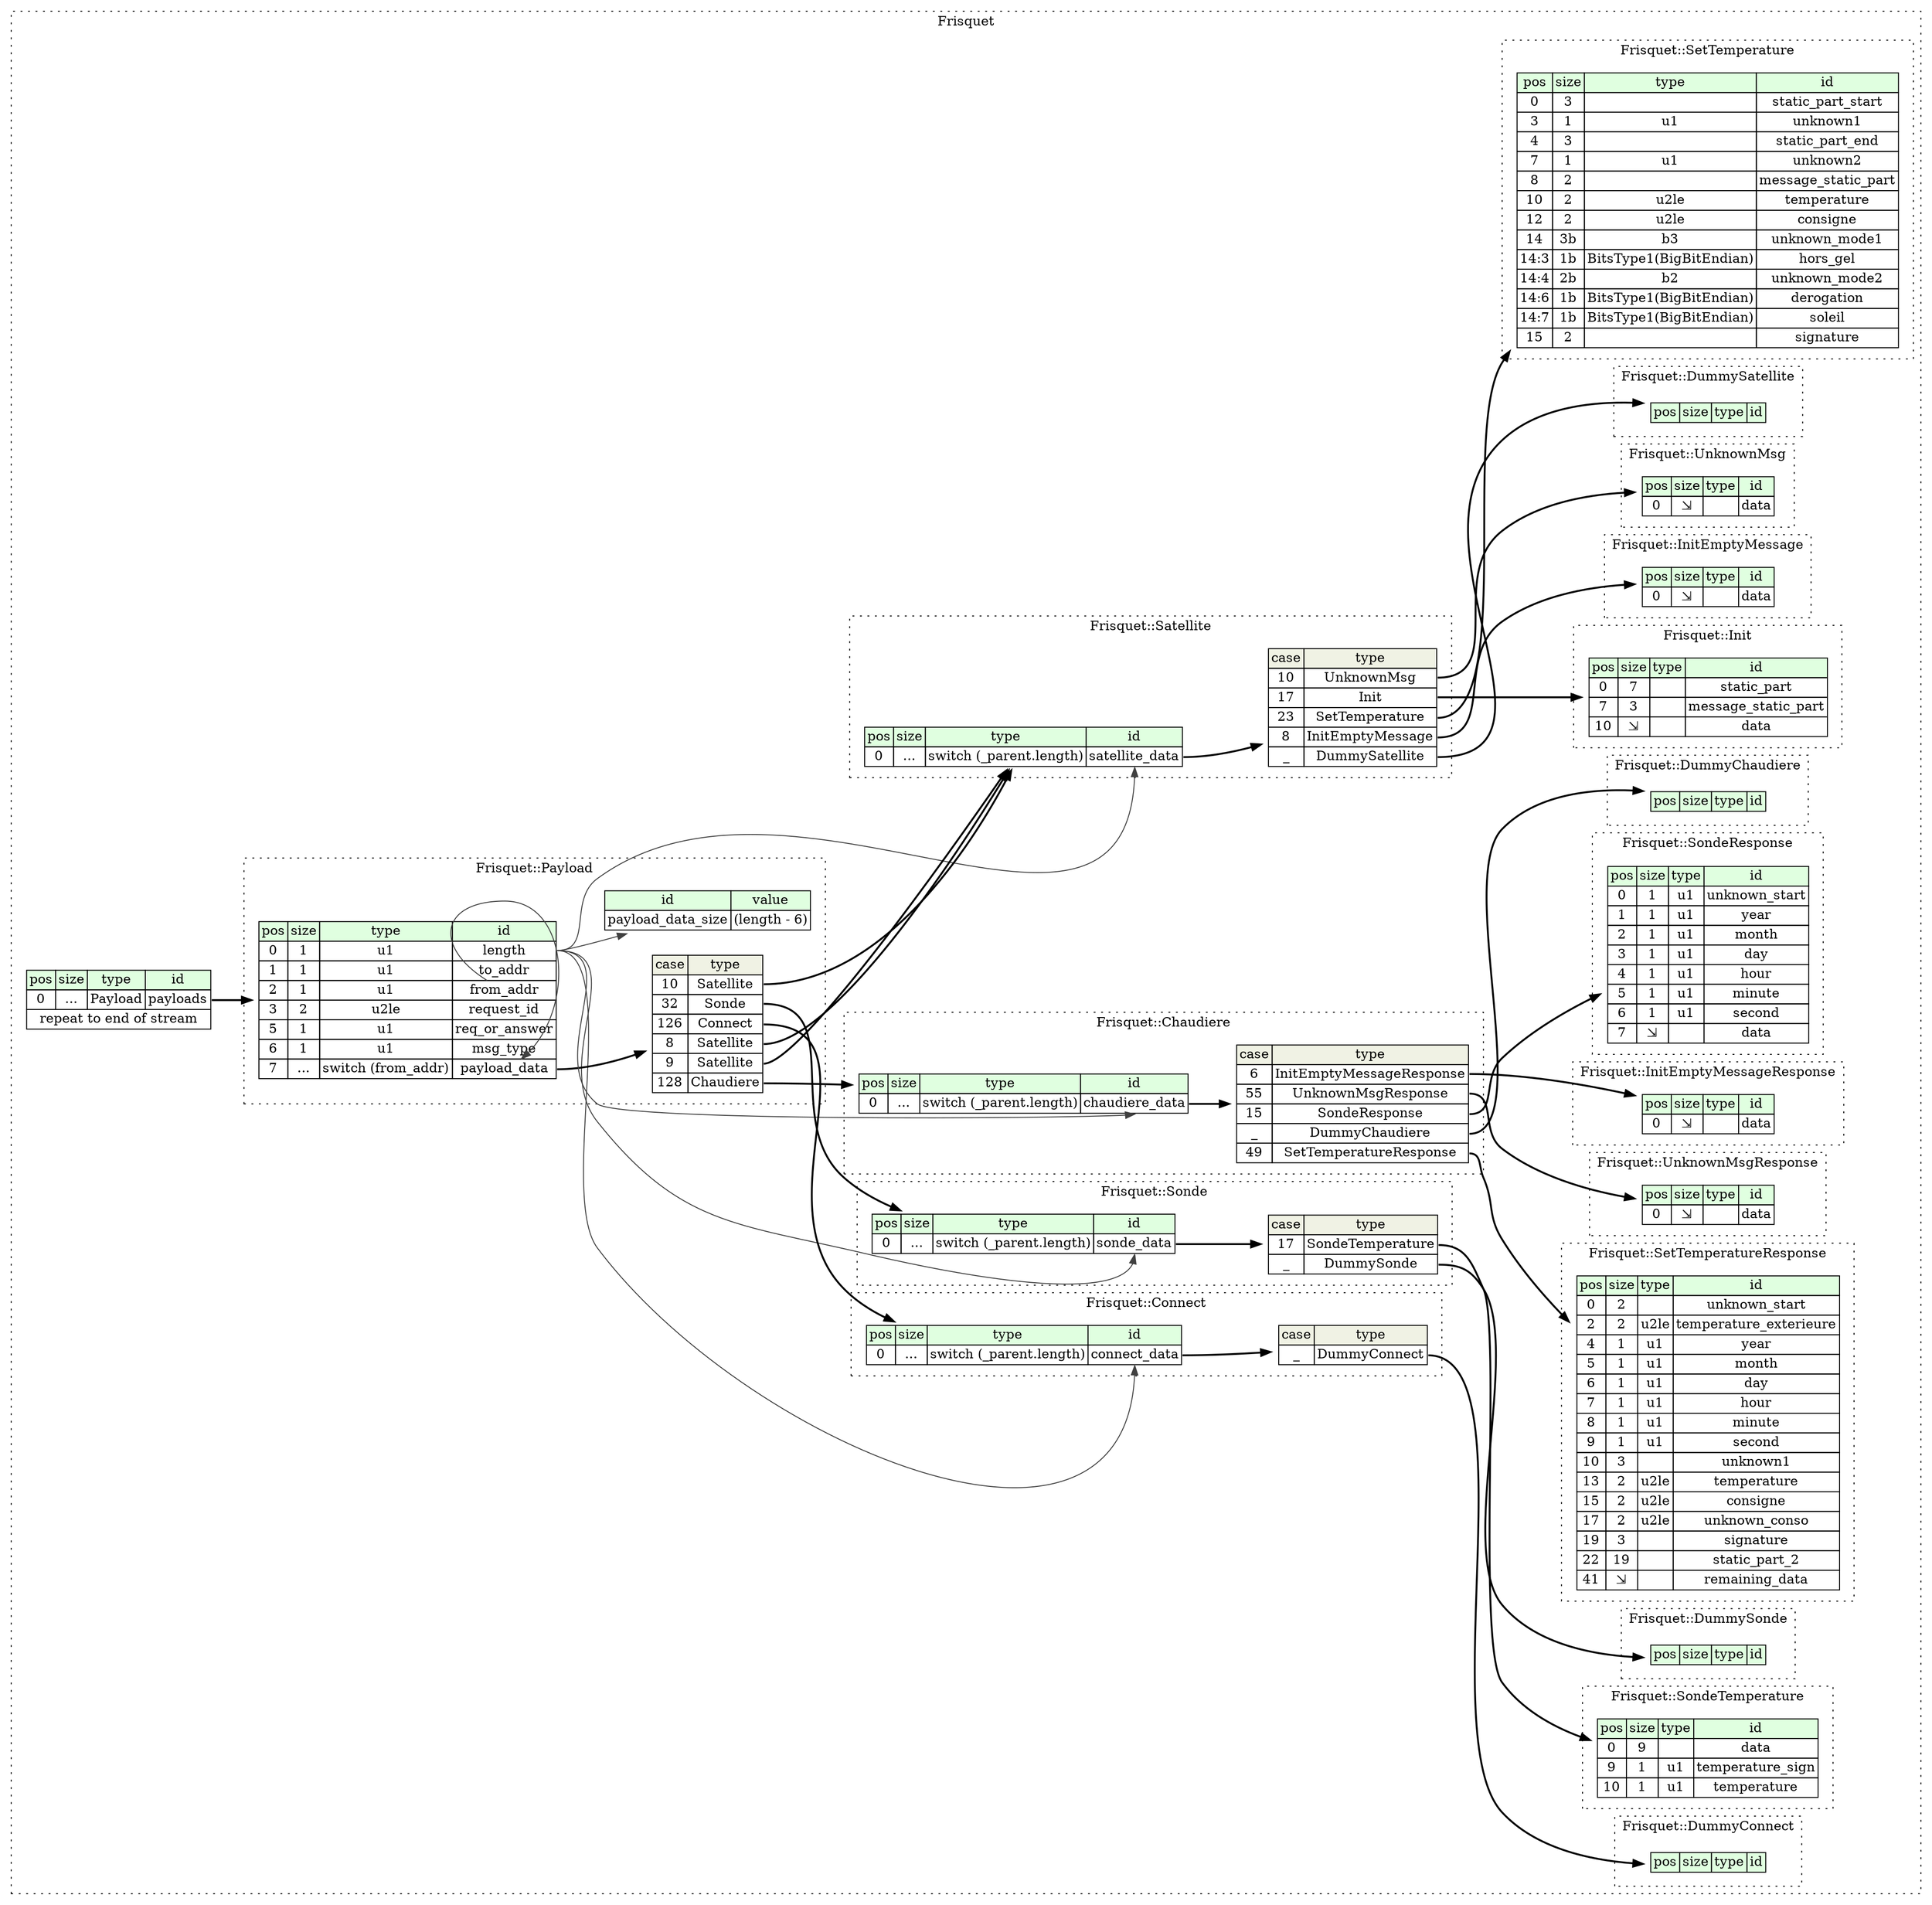 digraph {
	rankdir=LR;
	node [shape=plaintext];
	subgraph cluster__frisquet {
		label="Frisquet";
		graph[style=dotted];

		frisquet__seq [label=<<TABLE BORDER="0" CELLBORDER="1" CELLSPACING="0">
			<TR><TD BGCOLOR="#E0FFE0">pos</TD><TD BGCOLOR="#E0FFE0">size</TD><TD BGCOLOR="#E0FFE0">type</TD><TD BGCOLOR="#E0FFE0">id</TD></TR>
			<TR><TD PORT="payloads_pos">0</TD><TD PORT="payloads_size">...</TD><TD>Payload</TD><TD PORT="payloads_type">payloads</TD></TR>
			<TR><TD COLSPAN="4" PORT="payloads__repeat">repeat to end of stream</TD></TR>
		</TABLE>>];
		subgraph cluster__unknown_msg_response {
			label="Frisquet::UnknownMsgResponse";
			graph[style=dotted];

			unknown_msg_response__seq [label=<<TABLE BORDER="0" CELLBORDER="1" CELLSPACING="0">
				<TR><TD BGCOLOR="#E0FFE0">pos</TD><TD BGCOLOR="#E0FFE0">size</TD><TD BGCOLOR="#E0FFE0">type</TD><TD BGCOLOR="#E0FFE0">id</TD></TR>
				<TR><TD PORT="data_pos">0</TD><TD PORT="data_size">⇲</TD><TD></TD><TD PORT="data_type">data</TD></TR>
			</TABLE>>];
		}
		subgraph cluster__init_empty_message {
			label="Frisquet::InitEmptyMessage";
			graph[style=dotted];

			init_empty_message__seq [label=<<TABLE BORDER="0" CELLBORDER="1" CELLSPACING="0">
				<TR><TD BGCOLOR="#E0FFE0">pos</TD><TD BGCOLOR="#E0FFE0">size</TD><TD BGCOLOR="#E0FFE0">type</TD><TD BGCOLOR="#E0FFE0">id</TD></TR>
				<TR><TD PORT="data_pos">0</TD><TD PORT="data_size">⇲</TD><TD></TD><TD PORT="data_type">data</TD></TR>
			</TABLE>>];
		}
		subgraph cluster__unknown_msg {
			label="Frisquet::UnknownMsg";
			graph[style=dotted];

			unknown_msg__seq [label=<<TABLE BORDER="0" CELLBORDER="1" CELLSPACING="0">
				<TR><TD BGCOLOR="#E0FFE0">pos</TD><TD BGCOLOR="#E0FFE0">size</TD><TD BGCOLOR="#E0FFE0">type</TD><TD BGCOLOR="#E0FFE0">id</TD></TR>
				<TR><TD PORT="data_pos">0</TD><TD PORT="data_size">⇲</TD><TD></TD><TD PORT="data_type">data</TD></TR>
			</TABLE>>];
		}
		subgraph cluster__connect {
			label="Frisquet::Connect";
			graph[style=dotted];

			connect__seq [label=<<TABLE BORDER="0" CELLBORDER="1" CELLSPACING="0">
				<TR><TD BGCOLOR="#E0FFE0">pos</TD><TD BGCOLOR="#E0FFE0">size</TD><TD BGCOLOR="#E0FFE0">type</TD><TD BGCOLOR="#E0FFE0">id</TD></TR>
				<TR><TD PORT="connect_data_pos">0</TD><TD PORT="connect_data_size">...</TD><TD>switch (_parent.length)</TD><TD PORT="connect_data_type">connect_data</TD></TR>
			</TABLE>>];
connect__seq_connect_data_switch [label=<<TABLE BORDER="0" CELLBORDER="1" CELLSPACING="0">
	<TR><TD BGCOLOR="#F0F2E4">case</TD><TD BGCOLOR="#F0F2E4">type</TD></TR>
	<TR><TD>_</TD><TD PORT="case0">DummyConnect</TD></TR>
</TABLE>>];
		}
		subgraph cluster__sonde {
			label="Frisquet::Sonde";
			graph[style=dotted];

			sonde__seq [label=<<TABLE BORDER="0" CELLBORDER="1" CELLSPACING="0">
				<TR><TD BGCOLOR="#E0FFE0">pos</TD><TD BGCOLOR="#E0FFE0">size</TD><TD BGCOLOR="#E0FFE0">type</TD><TD BGCOLOR="#E0FFE0">id</TD></TR>
				<TR><TD PORT="sonde_data_pos">0</TD><TD PORT="sonde_data_size">...</TD><TD>switch (_parent.length)</TD><TD PORT="sonde_data_type">sonde_data</TD></TR>
			</TABLE>>];
sonde__seq_sonde_data_switch [label=<<TABLE BORDER="0" CELLBORDER="1" CELLSPACING="0">
	<TR><TD BGCOLOR="#F0F2E4">case</TD><TD BGCOLOR="#F0F2E4">type</TD></TR>
	<TR><TD>17</TD><TD PORT="case0">SondeTemperature</TD></TR>
	<TR><TD>_</TD><TD PORT="case1">DummySonde</TD></TR>
</TABLE>>];
		}
		subgraph cluster__payload {
			label="Frisquet::Payload";
			graph[style=dotted];

			payload__seq [label=<<TABLE BORDER="0" CELLBORDER="1" CELLSPACING="0">
				<TR><TD BGCOLOR="#E0FFE0">pos</TD><TD BGCOLOR="#E0FFE0">size</TD><TD BGCOLOR="#E0FFE0">type</TD><TD BGCOLOR="#E0FFE0">id</TD></TR>
				<TR><TD PORT="length_pos">0</TD><TD PORT="length_size">1</TD><TD>u1</TD><TD PORT="length_type">length</TD></TR>
				<TR><TD PORT="to_addr_pos">1</TD><TD PORT="to_addr_size">1</TD><TD>u1</TD><TD PORT="to_addr_type">to_addr</TD></TR>
				<TR><TD PORT="from_addr_pos">2</TD><TD PORT="from_addr_size">1</TD><TD>u1</TD><TD PORT="from_addr_type">from_addr</TD></TR>
				<TR><TD PORT="request_id_pos">3</TD><TD PORT="request_id_size">2</TD><TD>u2le</TD><TD PORT="request_id_type">request_id</TD></TR>
				<TR><TD PORT="req_or_answer_pos">5</TD><TD PORT="req_or_answer_size">1</TD><TD>u1</TD><TD PORT="req_or_answer_type">req_or_answer</TD></TR>
				<TR><TD PORT="msg_type_pos">6</TD><TD PORT="msg_type_size">1</TD><TD>u1</TD><TD PORT="msg_type_type">msg_type</TD></TR>
				<TR><TD PORT="payload_data_pos">7</TD><TD PORT="payload_data_size">...</TD><TD>switch (from_addr)</TD><TD PORT="payload_data_type">payload_data</TD></TR>
			</TABLE>>];
			payload__inst__payload_data_size [label=<<TABLE BORDER="0" CELLBORDER="1" CELLSPACING="0">
				<TR><TD BGCOLOR="#E0FFE0">id</TD><TD BGCOLOR="#E0FFE0">value</TD></TR>
				<TR><TD>payload_data_size</TD><TD>(length - 6)</TD></TR>
			</TABLE>>];
payload__seq_payload_data_switch [label=<<TABLE BORDER="0" CELLBORDER="1" CELLSPACING="0">
	<TR><TD BGCOLOR="#F0F2E4">case</TD><TD BGCOLOR="#F0F2E4">type</TD></TR>
	<TR><TD>10</TD><TD PORT="case0">Satellite</TD></TR>
	<TR><TD>32</TD><TD PORT="case1">Sonde</TD></TR>
	<TR><TD>126</TD><TD PORT="case2">Connect</TD></TR>
	<TR><TD>8</TD><TD PORT="case3">Satellite</TD></TR>
	<TR><TD>9</TD><TD PORT="case4">Satellite</TD></TR>
	<TR><TD>128</TD><TD PORT="case5">Chaudiere</TD></TR>
</TABLE>>];
		}
		subgraph cluster__init_empty_message_response {
			label="Frisquet::InitEmptyMessageResponse";
			graph[style=dotted];

			init_empty_message_response__seq [label=<<TABLE BORDER="0" CELLBORDER="1" CELLSPACING="0">
				<TR><TD BGCOLOR="#E0FFE0">pos</TD><TD BGCOLOR="#E0FFE0">size</TD><TD BGCOLOR="#E0FFE0">type</TD><TD BGCOLOR="#E0FFE0">id</TD></TR>
				<TR><TD PORT="data_pos">0</TD><TD PORT="data_size">⇲</TD><TD></TD><TD PORT="data_type">data</TD></TR>
			</TABLE>>];
		}
		subgraph cluster__chaudiere {
			label="Frisquet::Chaudiere";
			graph[style=dotted];

			chaudiere__seq [label=<<TABLE BORDER="0" CELLBORDER="1" CELLSPACING="0">
				<TR><TD BGCOLOR="#E0FFE0">pos</TD><TD BGCOLOR="#E0FFE0">size</TD><TD BGCOLOR="#E0FFE0">type</TD><TD BGCOLOR="#E0FFE0">id</TD></TR>
				<TR><TD PORT="chaudiere_data_pos">0</TD><TD PORT="chaudiere_data_size">...</TD><TD>switch (_parent.length)</TD><TD PORT="chaudiere_data_type">chaudiere_data</TD></TR>
			</TABLE>>];
chaudiere__seq_chaudiere_data_switch [label=<<TABLE BORDER="0" CELLBORDER="1" CELLSPACING="0">
	<TR><TD BGCOLOR="#F0F2E4">case</TD><TD BGCOLOR="#F0F2E4">type</TD></TR>
	<TR><TD>6</TD><TD PORT="case0">InitEmptyMessageResponse</TD></TR>
	<TR><TD>55</TD><TD PORT="case1">UnknownMsgResponse</TD></TR>
	<TR><TD>15</TD><TD PORT="case2">SondeResponse</TD></TR>
	<TR><TD>_</TD><TD PORT="case3">DummyChaudiere</TD></TR>
	<TR><TD>49</TD><TD PORT="case4">SetTemperatureResponse</TD></TR>
</TABLE>>];
		}
		subgraph cluster__satellite {
			label="Frisquet::Satellite";
			graph[style=dotted];

			satellite__seq [label=<<TABLE BORDER="0" CELLBORDER="1" CELLSPACING="0">
				<TR><TD BGCOLOR="#E0FFE0">pos</TD><TD BGCOLOR="#E0FFE0">size</TD><TD BGCOLOR="#E0FFE0">type</TD><TD BGCOLOR="#E0FFE0">id</TD></TR>
				<TR><TD PORT="satellite_data_pos">0</TD><TD PORT="satellite_data_size">...</TD><TD>switch (_parent.length)</TD><TD PORT="satellite_data_type">satellite_data</TD></TR>
			</TABLE>>];
satellite__seq_satellite_data_switch [label=<<TABLE BORDER="0" CELLBORDER="1" CELLSPACING="0">
	<TR><TD BGCOLOR="#F0F2E4">case</TD><TD BGCOLOR="#F0F2E4">type</TD></TR>
	<TR><TD>10</TD><TD PORT="case0">UnknownMsg</TD></TR>
	<TR><TD>17</TD><TD PORT="case1">Init</TD></TR>
	<TR><TD>23</TD><TD PORT="case2">SetTemperature</TD></TR>
	<TR><TD>8</TD><TD PORT="case3">InitEmptyMessage</TD></TR>
	<TR><TD>_</TD><TD PORT="case4">DummySatellite</TD></TR>
</TABLE>>];
		}
		subgraph cluster__sonde_response {
			label="Frisquet::SondeResponse";
			graph[style=dotted];

			sonde_response__seq [label=<<TABLE BORDER="0" CELLBORDER="1" CELLSPACING="0">
				<TR><TD BGCOLOR="#E0FFE0">pos</TD><TD BGCOLOR="#E0FFE0">size</TD><TD BGCOLOR="#E0FFE0">type</TD><TD BGCOLOR="#E0FFE0">id</TD></TR>
				<TR><TD PORT="unknown_start_pos">0</TD><TD PORT="unknown_start_size">1</TD><TD>u1</TD><TD PORT="unknown_start_type">unknown_start</TD></TR>
				<TR><TD PORT="year_pos">1</TD><TD PORT="year_size">1</TD><TD>u1</TD><TD PORT="year_type">year</TD></TR>
				<TR><TD PORT="month_pos">2</TD><TD PORT="month_size">1</TD><TD>u1</TD><TD PORT="month_type">month</TD></TR>
				<TR><TD PORT="day_pos">3</TD><TD PORT="day_size">1</TD><TD>u1</TD><TD PORT="day_type">day</TD></TR>
				<TR><TD PORT="hour_pos">4</TD><TD PORT="hour_size">1</TD><TD>u1</TD><TD PORT="hour_type">hour</TD></TR>
				<TR><TD PORT="minute_pos">5</TD><TD PORT="minute_size">1</TD><TD>u1</TD><TD PORT="minute_type">minute</TD></TR>
				<TR><TD PORT="second_pos">6</TD><TD PORT="second_size">1</TD><TD>u1</TD><TD PORT="second_type">second</TD></TR>
				<TR><TD PORT="data_pos">7</TD><TD PORT="data_size">⇲</TD><TD></TD><TD PORT="data_type">data</TD></TR>
			</TABLE>>];
		}
		subgraph cluster__dummy_chaudiere {
			label="Frisquet::DummyChaudiere";
			graph[style=dotted];

			dummy_chaudiere__seq [label=<<TABLE BORDER="0" CELLBORDER="1" CELLSPACING="0">
				<TR><TD BGCOLOR="#E0FFE0">pos</TD><TD BGCOLOR="#E0FFE0">size</TD><TD BGCOLOR="#E0FFE0">type</TD><TD BGCOLOR="#E0FFE0">id</TD></TR>
			</TABLE>>];
		}
		subgraph cluster__dummy_satellite {
			label="Frisquet::DummySatellite";
			graph[style=dotted];

			dummy_satellite__seq [label=<<TABLE BORDER="0" CELLBORDER="1" CELLSPACING="0">
				<TR><TD BGCOLOR="#E0FFE0">pos</TD><TD BGCOLOR="#E0FFE0">size</TD><TD BGCOLOR="#E0FFE0">type</TD><TD BGCOLOR="#E0FFE0">id</TD></TR>
			</TABLE>>];
		}
		subgraph cluster__set_temperature {
			label="Frisquet::SetTemperature";
			graph[style=dotted];

			set_temperature__seq [label=<<TABLE BORDER="0" CELLBORDER="1" CELLSPACING="0">
				<TR><TD BGCOLOR="#E0FFE0">pos</TD><TD BGCOLOR="#E0FFE0">size</TD><TD BGCOLOR="#E0FFE0">type</TD><TD BGCOLOR="#E0FFE0">id</TD></TR>
				<TR><TD PORT="static_part_start_pos">0</TD><TD PORT="static_part_start_size">3</TD><TD></TD><TD PORT="static_part_start_type">static_part_start</TD></TR>
				<TR><TD PORT="unknown1_pos">3</TD><TD PORT="unknown1_size">1</TD><TD>u1</TD><TD PORT="unknown1_type">unknown1</TD></TR>
				<TR><TD PORT="static_part_end_pos">4</TD><TD PORT="static_part_end_size">3</TD><TD></TD><TD PORT="static_part_end_type">static_part_end</TD></TR>
				<TR><TD PORT="unknown2_pos">7</TD><TD PORT="unknown2_size">1</TD><TD>u1</TD><TD PORT="unknown2_type">unknown2</TD></TR>
				<TR><TD PORT="message_static_part_pos">8</TD><TD PORT="message_static_part_size">2</TD><TD></TD><TD PORT="message_static_part_type">message_static_part</TD></TR>
				<TR><TD PORT="temperature_pos">10</TD><TD PORT="temperature_size">2</TD><TD>u2le</TD><TD PORT="temperature_type">temperature</TD></TR>
				<TR><TD PORT="consigne_pos">12</TD><TD PORT="consigne_size">2</TD><TD>u2le</TD><TD PORT="consigne_type">consigne</TD></TR>
				<TR><TD PORT="unknown_mode1_pos">14</TD><TD PORT="unknown_mode1_size">3b</TD><TD>b3</TD><TD PORT="unknown_mode1_type">unknown_mode1</TD></TR>
				<TR><TD PORT="hors_gel_pos">14:3</TD><TD PORT="hors_gel_size">1b</TD><TD>BitsType1(BigBitEndian)</TD><TD PORT="hors_gel_type">hors_gel</TD></TR>
				<TR><TD PORT="unknown_mode2_pos">14:4</TD><TD PORT="unknown_mode2_size">2b</TD><TD>b2</TD><TD PORT="unknown_mode2_type">unknown_mode2</TD></TR>
				<TR><TD PORT="derogation_pos">14:6</TD><TD PORT="derogation_size">1b</TD><TD>BitsType1(BigBitEndian)</TD><TD PORT="derogation_type">derogation</TD></TR>
				<TR><TD PORT="soleil_pos">14:7</TD><TD PORT="soleil_size">1b</TD><TD>BitsType1(BigBitEndian)</TD><TD PORT="soleil_type">soleil</TD></TR>
				<TR><TD PORT="signature_pos">15</TD><TD PORT="signature_size">2</TD><TD></TD><TD PORT="signature_type">signature</TD></TR>
			</TABLE>>];
		}
		subgraph cluster__set_temperature_response {
			label="Frisquet::SetTemperatureResponse";
			graph[style=dotted];

			set_temperature_response__seq [label=<<TABLE BORDER="0" CELLBORDER="1" CELLSPACING="0">
				<TR><TD BGCOLOR="#E0FFE0">pos</TD><TD BGCOLOR="#E0FFE0">size</TD><TD BGCOLOR="#E0FFE0">type</TD><TD BGCOLOR="#E0FFE0">id</TD></TR>
				<TR><TD PORT="unknown_start_pos">0</TD><TD PORT="unknown_start_size">2</TD><TD></TD><TD PORT="unknown_start_type">unknown_start</TD></TR>
				<TR><TD PORT="temperature_exterieure_pos">2</TD><TD PORT="temperature_exterieure_size">2</TD><TD>u2le</TD><TD PORT="temperature_exterieure_type">temperature_exterieure</TD></TR>
				<TR><TD PORT="year_pos">4</TD><TD PORT="year_size">1</TD><TD>u1</TD><TD PORT="year_type">year</TD></TR>
				<TR><TD PORT="month_pos">5</TD><TD PORT="month_size">1</TD><TD>u1</TD><TD PORT="month_type">month</TD></TR>
				<TR><TD PORT="day_pos">6</TD><TD PORT="day_size">1</TD><TD>u1</TD><TD PORT="day_type">day</TD></TR>
				<TR><TD PORT="hour_pos">7</TD><TD PORT="hour_size">1</TD><TD>u1</TD><TD PORT="hour_type">hour</TD></TR>
				<TR><TD PORT="minute_pos">8</TD><TD PORT="minute_size">1</TD><TD>u1</TD><TD PORT="minute_type">minute</TD></TR>
				<TR><TD PORT="second_pos">9</TD><TD PORT="second_size">1</TD><TD>u1</TD><TD PORT="second_type">second</TD></TR>
				<TR><TD PORT="unknown1_pos">10</TD><TD PORT="unknown1_size">3</TD><TD></TD><TD PORT="unknown1_type">unknown1</TD></TR>
				<TR><TD PORT="temperature_pos">13</TD><TD PORT="temperature_size">2</TD><TD>u2le</TD><TD PORT="temperature_type">temperature</TD></TR>
				<TR><TD PORT="consigne_pos">15</TD><TD PORT="consigne_size">2</TD><TD>u2le</TD><TD PORT="consigne_type">consigne</TD></TR>
				<TR><TD PORT="unknown_conso_pos">17</TD><TD PORT="unknown_conso_size">2</TD><TD>u2le</TD><TD PORT="unknown_conso_type">unknown_conso</TD></TR>
				<TR><TD PORT="signature_pos">19</TD><TD PORT="signature_size">3</TD><TD></TD><TD PORT="signature_type">signature</TD></TR>
				<TR><TD PORT="static_part_2_pos">22</TD><TD PORT="static_part_2_size">19</TD><TD></TD><TD PORT="static_part_2_type">static_part_2</TD></TR>
				<TR><TD PORT="remaining_data_pos">41</TD><TD PORT="remaining_data_size">⇲</TD><TD></TD><TD PORT="remaining_data_type">remaining_data</TD></TR>
			</TABLE>>];
		}
		subgraph cluster__dummy_sonde {
			label="Frisquet::DummySonde";
			graph[style=dotted];

			dummy_sonde__seq [label=<<TABLE BORDER="0" CELLBORDER="1" CELLSPACING="0">
				<TR><TD BGCOLOR="#E0FFE0">pos</TD><TD BGCOLOR="#E0FFE0">size</TD><TD BGCOLOR="#E0FFE0">type</TD><TD BGCOLOR="#E0FFE0">id</TD></TR>
			</TABLE>>];
		}
		subgraph cluster__init {
			label="Frisquet::Init";
			graph[style=dotted];

			init__seq [label=<<TABLE BORDER="0" CELLBORDER="1" CELLSPACING="0">
				<TR><TD BGCOLOR="#E0FFE0">pos</TD><TD BGCOLOR="#E0FFE0">size</TD><TD BGCOLOR="#E0FFE0">type</TD><TD BGCOLOR="#E0FFE0">id</TD></TR>
				<TR><TD PORT="static_part_pos">0</TD><TD PORT="static_part_size">7</TD><TD></TD><TD PORT="static_part_type">static_part</TD></TR>
				<TR><TD PORT="message_static_part_pos">7</TD><TD PORT="message_static_part_size">3</TD><TD></TD><TD PORT="message_static_part_type">message_static_part</TD></TR>
				<TR><TD PORT="data_pos">10</TD><TD PORT="data_size">⇲</TD><TD></TD><TD PORT="data_type">data</TD></TR>
			</TABLE>>];
		}
		subgraph cluster__dummy_connect {
			label="Frisquet::DummyConnect";
			graph[style=dotted];

			dummy_connect__seq [label=<<TABLE BORDER="0" CELLBORDER="1" CELLSPACING="0">
				<TR><TD BGCOLOR="#E0FFE0">pos</TD><TD BGCOLOR="#E0FFE0">size</TD><TD BGCOLOR="#E0FFE0">type</TD><TD BGCOLOR="#E0FFE0">id</TD></TR>
			</TABLE>>];
		}
		subgraph cluster__sonde_temperature {
			label="Frisquet::SondeTemperature";
			graph[style=dotted];

			sonde_temperature__seq [label=<<TABLE BORDER="0" CELLBORDER="1" CELLSPACING="0">
				<TR><TD BGCOLOR="#E0FFE0">pos</TD><TD BGCOLOR="#E0FFE0">size</TD><TD BGCOLOR="#E0FFE0">type</TD><TD BGCOLOR="#E0FFE0">id</TD></TR>
				<TR><TD PORT="data_pos">0</TD><TD PORT="data_size">9</TD><TD></TD><TD PORT="data_type">data</TD></TR>
				<TR><TD PORT="temperature_sign_pos">9</TD><TD PORT="temperature_sign_size">1</TD><TD>u1</TD><TD PORT="temperature_sign_type">temperature_sign</TD></TR>
				<TR><TD PORT="temperature_pos">10</TD><TD PORT="temperature_size">1</TD><TD>u1</TD><TD PORT="temperature_type">temperature</TD></TR>
			</TABLE>>];
		}
	}
	frisquet__seq:payloads_type -> payload__seq [style=bold];
	connect__seq:connect_data_type -> connect__seq_connect_data_switch [style=bold];
	connect__seq_connect_data_switch:case0 -> dummy_connect__seq [style=bold];
	payload__seq:length_type -> connect__seq:connect_data_type [color="#404040"];
	sonde__seq:sonde_data_type -> sonde__seq_sonde_data_switch [style=bold];
	sonde__seq_sonde_data_switch:case0 -> sonde_temperature__seq [style=bold];
	sonde__seq_sonde_data_switch:case1 -> dummy_sonde__seq [style=bold];
	payload__seq:length_type -> sonde__seq:sonde_data_type [color="#404040"];
	payload__seq:payload_data_type -> payload__seq_payload_data_switch [style=bold];
	payload__seq_payload_data_switch:case0 -> satellite__seq [style=bold];
	payload__seq_payload_data_switch:case1 -> sonde__seq [style=bold];
	payload__seq_payload_data_switch:case2 -> connect__seq [style=bold];
	payload__seq_payload_data_switch:case3 -> satellite__seq [style=bold];
	payload__seq_payload_data_switch:case4 -> satellite__seq [style=bold];
	payload__seq_payload_data_switch:case5 -> chaudiere__seq [style=bold];
	payload__seq:from_addr_type -> payload__seq:payload_data_type [color="#404040"];
	payload__seq:length_type -> payload__inst__payload_data_size [color="#404040"];
	chaudiere__seq:chaudiere_data_type -> chaudiere__seq_chaudiere_data_switch [style=bold];
	chaudiere__seq_chaudiere_data_switch:case0 -> init_empty_message_response__seq [style=bold];
	chaudiere__seq_chaudiere_data_switch:case1 -> unknown_msg_response__seq [style=bold];
	chaudiere__seq_chaudiere_data_switch:case2 -> sonde_response__seq [style=bold];
	chaudiere__seq_chaudiere_data_switch:case3 -> dummy_chaudiere__seq [style=bold];
	chaudiere__seq_chaudiere_data_switch:case4 -> set_temperature_response__seq [style=bold];
	payload__seq:length_type -> chaudiere__seq:chaudiere_data_type [color="#404040"];
	satellite__seq:satellite_data_type -> satellite__seq_satellite_data_switch [style=bold];
	satellite__seq_satellite_data_switch:case0 -> unknown_msg__seq [style=bold];
	satellite__seq_satellite_data_switch:case1 -> init__seq [style=bold];
	satellite__seq_satellite_data_switch:case2 -> set_temperature__seq [style=bold];
	satellite__seq_satellite_data_switch:case3 -> init_empty_message__seq [style=bold];
	satellite__seq_satellite_data_switch:case4 -> dummy_satellite__seq [style=bold];
	payload__seq:length_type -> satellite__seq:satellite_data_type [color="#404040"];
}
